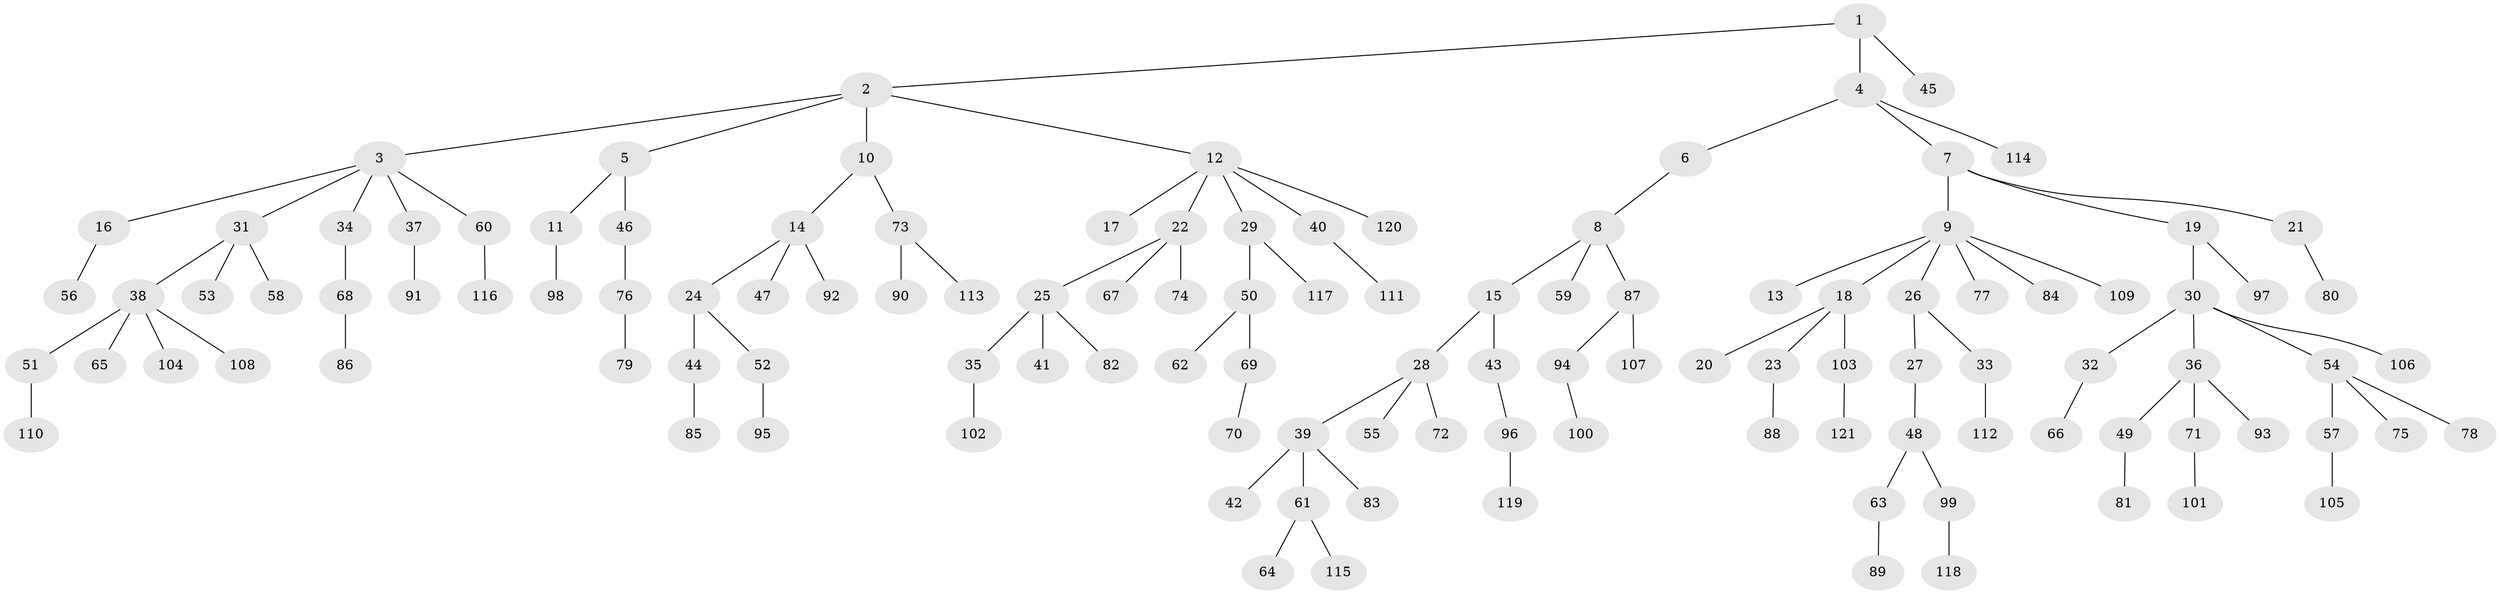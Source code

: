 // coarse degree distribution, {6: 0.06666666666666667, 4: 0.06666666666666667, 3: 0.1, 2: 0.1, 5: 0.03333333333333333, 1: 0.6333333333333333}
// Generated by graph-tools (version 1.1) at 2025/19/03/04/25 18:19:16]
// undirected, 121 vertices, 120 edges
graph export_dot {
graph [start="1"]
  node [color=gray90,style=filled];
  1;
  2;
  3;
  4;
  5;
  6;
  7;
  8;
  9;
  10;
  11;
  12;
  13;
  14;
  15;
  16;
  17;
  18;
  19;
  20;
  21;
  22;
  23;
  24;
  25;
  26;
  27;
  28;
  29;
  30;
  31;
  32;
  33;
  34;
  35;
  36;
  37;
  38;
  39;
  40;
  41;
  42;
  43;
  44;
  45;
  46;
  47;
  48;
  49;
  50;
  51;
  52;
  53;
  54;
  55;
  56;
  57;
  58;
  59;
  60;
  61;
  62;
  63;
  64;
  65;
  66;
  67;
  68;
  69;
  70;
  71;
  72;
  73;
  74;
  75;
  76;
  77;
  78;
  79;
  80;
  81;
  82;
  83;
  84;
  85;
  86;
  87;
  88;
  89;
  90;
  91;
  92;
  93;
  94;
  95;
  96;
  97;
  98;
  99;
  100;
  101;
  102;
  103;
  104;
  105;
  106;
  107;
  108;
  109;
  110;
  111;
  112;
  113;
  114;
  115;
  116;
  117;
  118;
  119;
  120;
  121;
  1 -- 2;
  1 -- 4;
  1 -- 45;
  2 -- 3;
  2 -- 5;
  2 -- 10;
  2 -- 12;
  3 -- 16;
  3 -- 31;
  3 -- 34;
  3 -- 37;
  3 -- 60;
  4 -- 6;
  4 -- 7;
  4 -- 114;
  5 -- 11;
  5 -- 46;
  6 -- 8;
  7 -- 9;
  7 -- 19;
  7 -- 21;
  8 -- 15;
  8 -- 59;
  8 -- 87;
  9 -- 13;
  9 -- 18;
  9 -- 26;
  9 -- 77;
  9 -- 84;
  9 -- 109;
  10 -- 14;
  10 -- 73;
  11 -- 98;
  12 -- 17;
  12 -- 22;
  12 -- 29;
  12 -- 40;
  12 -- 120;
  14 -- 24;
  14 -- 47;
  14 -- 92;
  15 -- 28;
  15 -- 43;
  16 -- 56;
  18 -- 20;
  18 -- 23;
  18 -- 103;
  19 -- 30;
  19 -- 97;
  21 -- 80;
  22 -- 25;
  22 -- 67;
  22 -- 74;
  23 -- 88;
  24 -- 44;
  24 -- 52;
  25 -- 35;
  25 -- 41;
  25 -- 82;
  26 -- 27;
  26 -- 33;
  27 -- 48;
  28 -- 39;
  28 -- 55;
  28 -- 72;
  29 -- 50;
  29 -- 117;
  30 -- 32;
  30 -- 36;
  30 -- 54;
  30 -- 106;
  31 -- 38;
  31 -- 53;
  31 -- 58;
  32 -- 66;
  33 -- 112;
  34 -- 68;
  35 -- 102;
  36 -- 49;
  36 -- 71;
  36 -- 93;
  37 -- 91;
  38 -- 51;
  38 -- 65;
  38 -- 104;
  38 -- 108;
  39 -- 42;
  39 -- 61;
  39 -- 83;
  40 -- 111;
  43 -- 96;
  44 -- 85;
  46 -- 76;
  48 -- 63;
  48 -- 99;
  49 -- 81;
  50 -- 62;
  50 -- 69;
  51 -- 110;
  52 -- 95;
  54 -- 57;
  54 -- 75;
  54 -- 78;
  57 -- 105;
  60 -- 116;
  61 -- 64;
  61 -- 115;
  63 -- 89;
  68 -- 86;
  69 -- 70;
  71 -- 101;
  73 -- 90;
  73 -- 113;
  76 -- 79;
  87 -- 94;
  87 -- 107;
  94 -- 100;
  96 -- 119;
  99 -- 118;
  103 -- 121;
}
